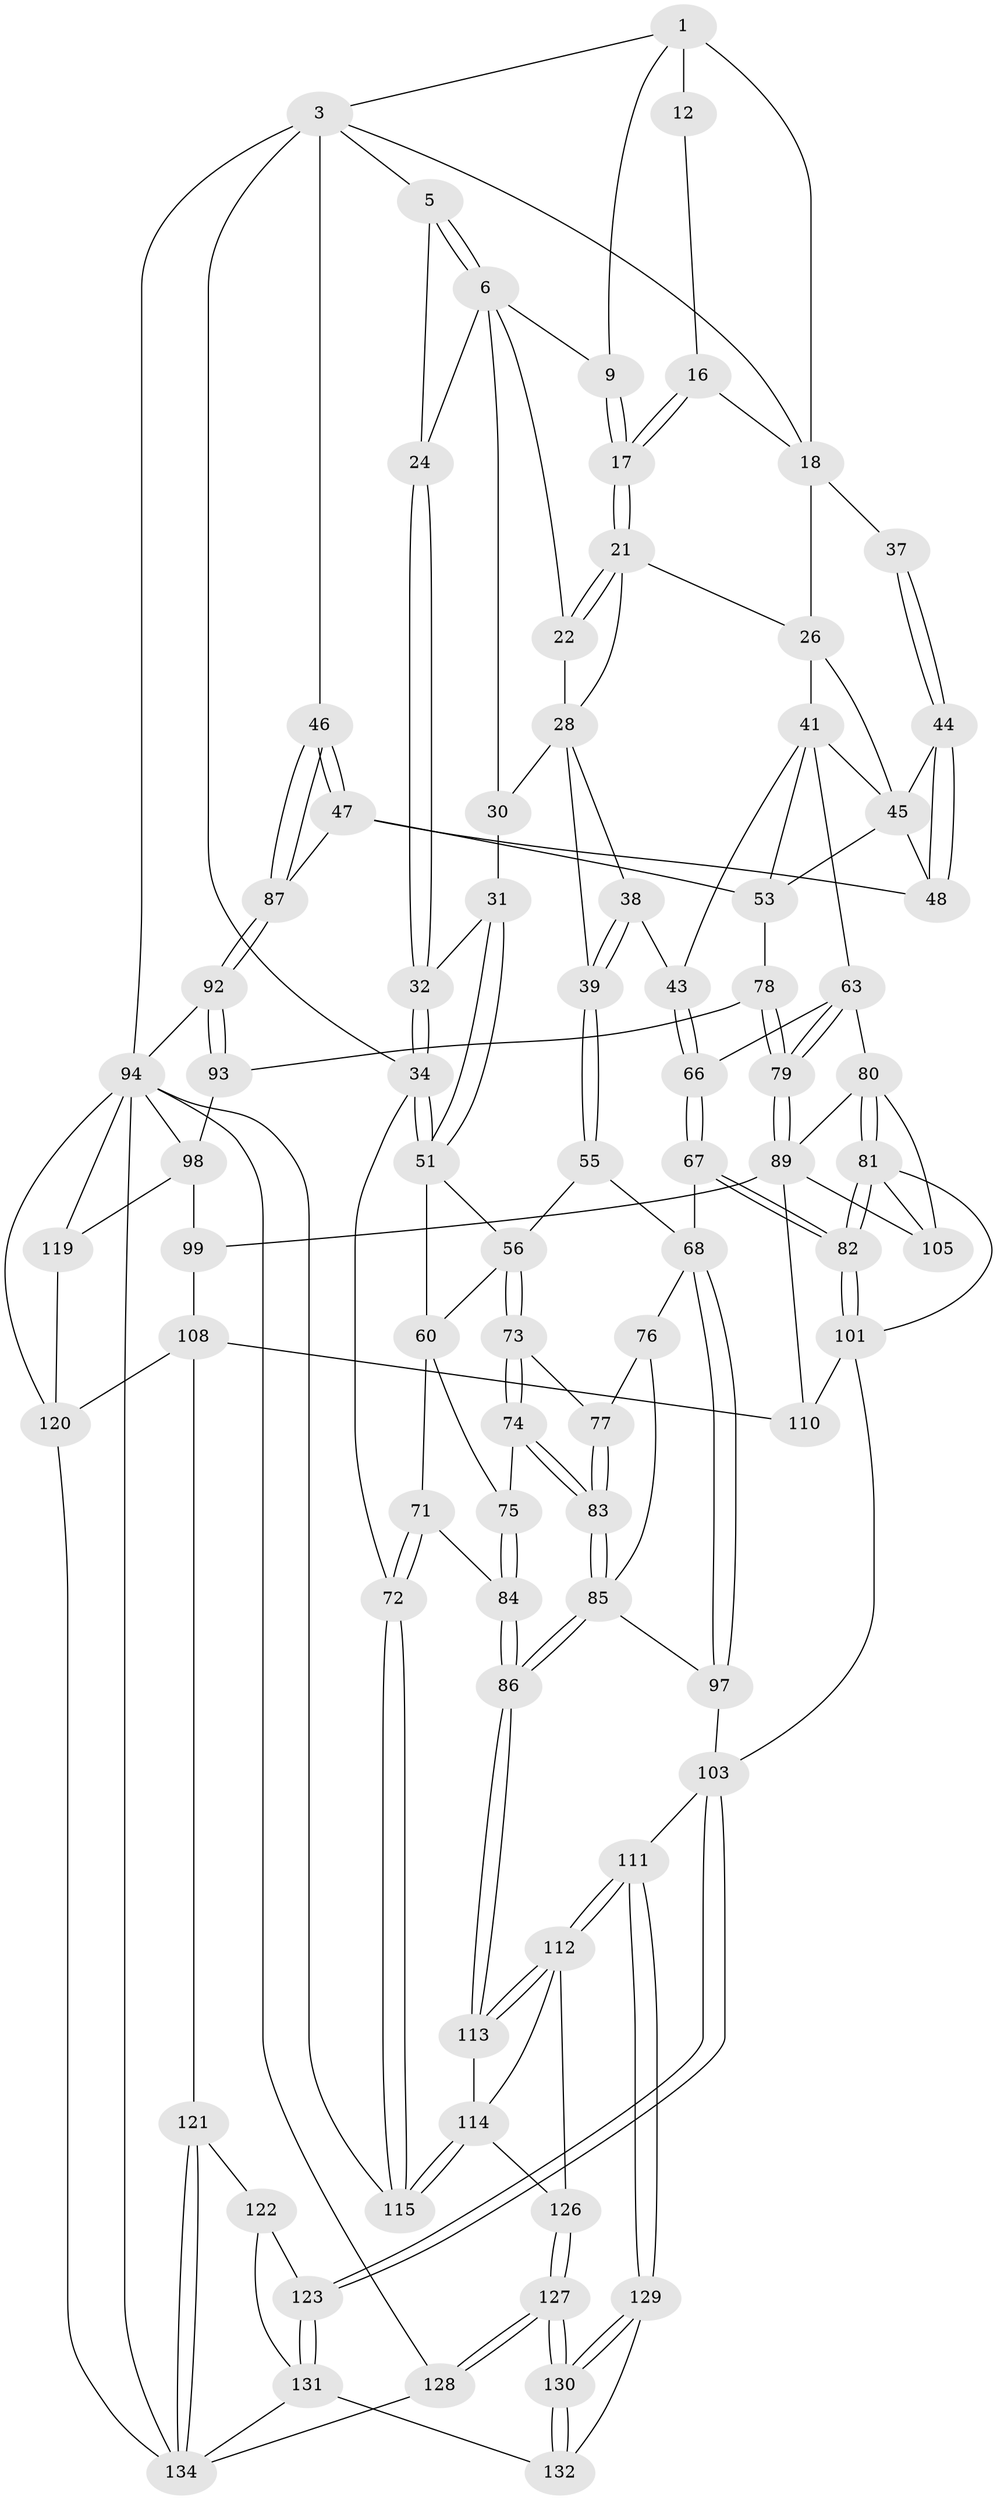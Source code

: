 // original degree distribution, {3: 0.014285714285714285, 5: 0.5, 6: 0.2357142857142857, 4: 0.25}
// Generated by graph-tools (version 1.1) at 2025/21/03/04/25 18:21:43]
// undirected, 84 vertices, 197 edges
graph export_dot {
graph [start="1"]
  node [color=gray90,style=filled];
  1 [pos="+0.628087649269441+0",super="+8+2"];
  3 [pos="+1+0",super="+4+23"];
  5 [pos="+0+0"];
  6 [pos="+0.2255647616382524+0",super="+7+15"];
  9 [pos="+0.5701340697152144+0.09944546165369657"];
  12 [pos="+0.7701886068262982+0.10170723173296638"];
  16 [pos="+0.6945255206188586+0.14115653738939285"];
  17 [pos="+0.5726373299737662+0.12286268821603111"];
  18 [pos="+0.8544139180456368+0.1807127957400215",super="+19"];
  21 [pos="+0.5466038063506691+0.18586535333381415",super="+27"];
  22 [pos="+0.3938255425605618+0.15848742915551067"];
  24 [pos="+0.13047999984878747+0.21034471187086462"];
  26 [pos="+0.6097578335108997+0.27260517980672",super="+40"];
  28 [pos="+0.3935430181871199+0.2564615404029901",super="+29+33"];
  30 [pos="+0.29336647210943806+0.3237668424553613"];
  31 [pos="+0.19626100508232525+0.3055067206625018"];
  32 [pos="+0.12484922365132105+0.23459768050824686"];
  34 [pos="+0+0.3443226584418054",super="+35"];
  37 [pos="+0.8086398683029417+0.27101676860835694"];
  38 [pos="+0.4591908924671284+0.38332987596598395"];
  39 [pos="+0.3293153243746571+0.37367351842868124"];
  41 [pos="+0.5980290569570867+0.41080685940995604",super="+42+50"];
  43 [pos="+0.47729274379268266+0.403963787863002"];
  44 [pos="+0.8107399650492799+0.29651763481883153"];
  45 [pos="+0.6495258942925584+0.3208021729555255",super="+49"];
  46 [pos="+1+0.2652518433540053"];
  47 [pos="+0.9718449767695073+0.3709652384858969",super="+61"];
  48 [pos="+0.8202518127449936+0.34049010926777346"];
  51 [pos="+0.1578766118920211+0.3833955225129095",super="+58"];
  53 [pos="+0.7955840898745776+0.3887018998154398",super="+62"];
  55 [pos="+0.3214325478955649+0.3976847257945239"];
  56 [pos="+0.22703228026097638+0.46569690684462456",super="+57"];
  60 [pos="+0.11952960965082107+0.4862120739362263",super="+70"];
  63 [pos="+0.7425662403222107+0.4779443077473682",super="+64"];
  66 [pos="+0.4670772725178526+0.4924870194479584"];
  67 [pos="+0.4535647863706851+0.5469609454839411"];
  68 [pos="+0.38711360704049214+0.5607225146763165",super="+69"];
  71 [pos="+0.027611112385406842+0.5758711001371041"];
  72 [pos="+0+0.5222718379705659"];
  73 [pos="+0.22200479419721067+0.5068754031684415"];
  74 [pos="+0.20506255559220957+0.5229135156253846"];
  75 [pos="+0.186409294465339+0.5298234289641023"];
  76 [pos="+0.27317820513479496+0.5415446523068459"];
  77 [pos="+0.26265452119208726+0.5372296364705968"];
  78 [pos="+0.9011738734298431+0.5380230675224414"];
  79 [pos="+0.7925408707394291+0.5673293819892"];
  80 [pos="+0.6053221551101545+0.5662052928447484",super="+91"];
  81 [pos="+0.574242830165005+0.5841342165589274",super="+106"];
  82 [pos="+0.5459202374745397+0.5995450681434757"];
  83 [pos="+0.2249803197245254+0.6159651991551865"];
  84 [pos="+0.1120720044693943+0.6396219762615415"];
  85 [pos="+0.2251104231325981+0.6353685914855046",super="+88"];
  86 [pos="+0.14147241834485+0.6827911053593642"];
  87 [pos="+1+0.46225441418705043"];
  89 [pos="+0.770387744778305+0.6126383555807995",super="+90"];
  92 [pos="+1+0.6213857314269785"];
  93 [pos="+0.9141257094806369+0.5539601953187336"];
  94 [pos="+1+1",super="+116+139+95"];
  97 [pos="+0.3503065673742922+0.6546514006655294"];
  98 [pos="+0.9140905550874742+0.7061292974956153",super="+118"];
  99 [pos="+0.9077938862561862+0.7076211227873423",super="+100"];
  101 [pos="+0.5300347146449952+0.6890369935237772",super="+102"];
  103 [pos="+0.471977708998618+0.77620343829113",super="+104"];
  105 [pos="+0.6382044156219018+0.6860333343533062"];
  108 [pos="+0.7432789725403405+0.8268714521526741",super="+117+109"];
  110 [pos="+0.685083206242292+0.7527061130851946"];
  111 [pos="+0.3207530299239489+0.7932202199301269"];
  112 [pos="+0.3118856709677251+0.7943397646271315",super="+124"];
  113 [pos="+0.14159140947161303+0.697981260317412"];
  114 [pos="+0.12253656741806107+0.7282781174688818",super="+125"];
  115 [pos="+0+1"];
  119 [pos="+0.8415611784732991+0.8890932646042109",super="+138"];
  120 [pos="+0.7804020681634154+0.8682972257285043",super="+137"];
  121 [pos="+0.5983964157018462+0.8647237624543007"];
  122 [pos="+0.5307591720165126+0.8446718028512477"];
  123 [pos="+0.4849129677956598+0.8018256919358562"];
  126 [pos="+0.023167162817087174+1"];
  127 [pos="+0+1"];
  128 [pos="+0+1"];
  129 [pos="+0.32286676577371815+0.8057082323610818"];
  130 [pos="+0.32266292176709566+0.9643162018733819"];
  131 [pos="+0.4116508860540362+0.945274511751528",super="+133"];
  132 [pos="+0.4004456984021807+0.9443961232579656"];
  134 [pos="+0.6208661457945605+1",super="+135"];
  1 -- 12 [weight=2];
  1 -- 9;
  1 -- 18;
  1 -- 3;
  3 -- 94 [weight=2];
  3 -- 5;
  3 -- 18;
  3 -- 46;
  3 -- 34;
  5 -- 6;
  5 -- 6;
  5 -- 24;
  6 -- 22;
  6 -- 9;
  6 -- 30;
  6 -- 24;
  9 -- 17;
  9 -- 17;
  12 -- 16;
  16 -- 17;
  16 -- 17;
  16 -- 18;
  17 -- 21;
  17 -- 21;
  18 -- 26;
  18 -- 37 [weight=2];
  21 -- 22;
  21 -- 22;
  21 -- 26;
  21 -- 28;
  22 -- 28;
  24 -- 32;
  24 -- 32;
  26 -- 41;
  26 -- 45;
  28 -- 30;
  28 -- 39;
  28 -- 38;
  30 -- 31;
  31 -- 32;
  31 -- 51;
  31 -- 51;
  32 -- 34;
  32 -- 34;
  34 -- 51 [weight=2];
  34 -- 51;
  34 -- 72;
  37 -- 44;
  37 -- 44;
  38 -- 39;
  38 -- 39;
  38 -- 43;
  39 -- 55;
  39 -- 55;
  41 -- 43;
  41 -- 63 [weight=2];
  41 -- 53;
  41 -- 45;
  43 -- 66;
  43 -- 66;
  44 -- 45;
  44 -- 48;
  44 -- 48;
  45 -- 48;
  45 -- 53;
  46 -- 47;
  46 -- 47;
  46 -- 87;
  46 -- 87;
  47 -- 48;
  47 -- 87;
  47 -- 53;
  51 -- 60;
  51 -- 56;
  53 -- 78;
  55 -- 56;
  55 -- 68;
  56 -- 73;
  56 -- 73;
  56 -- 60;
  60 -- 75;
  60 -- 71;
  63 -- 79;
  63 -- 79;
  63 -- 80;
  63 -- 66;
  66 -- 67;
  66 -- 67;
  67 -- 68;
  67 -- 82;
  67 -- 82;
  68 -- 97;
  68 -- 97;
  68 -- 76;
  71 -- 72;
  71 -- 72;
  71 -- 84;
  72 -- 115;
  72 -- 115;
  73 -- 74;
  73 -- 74;
  73 -- 77;
  74 -- 75;
  74 -- 83;
  74 -- 83;
  75 -- 84;
  75 -- 84;
  76 -- 77;
  76 -- 85;
  77 -- 83;
  77 -- 83;
  78 -- 79;
  78 -- 79;
  78 -- 93;
  79 -- 89;
  79 -- 89;
  80 -- 81;
  80 -- 81;
  80 -- 105;
  80 -- 89;
  81 -- 82;
  81 -- 82;
  81 -- 101;
  81 -- 105;
  82 -- 101;
  82 -- 101;
  83 -- 85;
  83 -- 85;
  84 -- 86;
  84 -- 86;
  85 -- 86;
  85 -- 86;
  85 -- 97;
  86 -- 113;
  86 -- 113;
  87 -- 92;
  87 -- 92;
  89 -- 99;
  89 -- 110;
  89 -- 105;
  92 -- 93;
  92 -- 93;
  92 -- 94;
  93 -- 98;
  94 -- 115;
  94 -- 128;
  94 -- 120;
  94 -- 119 [weight=2];
  94 -- 134;
  94 -- 98;
  97 -- 103;
  98 -- 99;
  98 -- 119;
  99 -- 108 [weight=2];
  101 -- 110;
  101 -- 103;
  103 -- 123;
  103 -- 123;
  103 -- 111;
  108 -- 120;
  108 -- 121;
  108 -- 110;
  111 -- 112;
  111 -- 112;
  111 -- 129;
  111 -- 129;
  112 -- 113;
  112 -- 113;
  112 -- 126;
  112 -- 114;
  113 -- 114;
  114 -- 115;
  114 -- 115;
  114 -- 126;
  119 -- 120;
  120 -- 134;
  121 -- 122;
  121 -- 134;
  121 -- 134;
  122 -- 123;
  122 -- 131;
  123 -- 131;
  123 -- 131;
  126 -- 127;
  126 -- 127;
  127 -- 128;
  127 -- 128;
  127 -- 130;
  127 -- 130;
  128 -- 134;
  129 -- 130;
  129 -- 130;
  129 -- 132;
  130 -- 132;
  130 -- 132;
  131 -- 132;
  131 -- 134;
}
